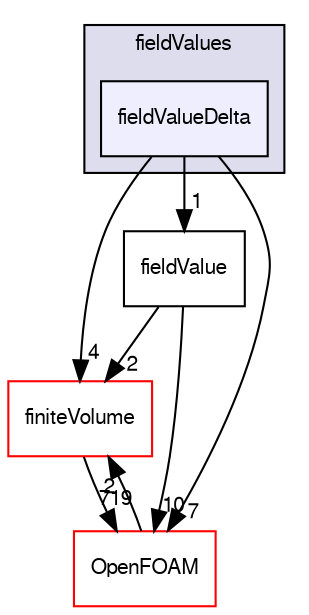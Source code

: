 digraph "src/postProcessing/functionObjects/field/fieldValues/fieldValueDelta" {
  bgcolor=transparent;
  compound=true
  node [ fontsize="10", fontname="FreeSans"];
  edge [ labelfontsize="10", labelfontname="FreeSans"];
  subgraph clusterdir_1bce965a5bf38e495a5f169c678f6b15 {
    graph [ bgcolor="#ddddee", pencolor="black", label="fieldValues" fontname="FreeSans", fontsize="10", URL="dir_1bce965a5bf38e495a5f169c678f6b15.html"]
  dir_c8c4e637a5dd2bd81ac41de9b9335942 [shape=box, label="fieldValueDelta", style="filled", fillcolor="#eeeeff", pencolor="black", URL="dir_c8c4e637a5dd2bd81ac41de9b9335942.html"];
  }
  dir_9bd15774b555cf7259a6fa18f99fe99b [shape=box label="finiteVolume" color="red" URL="dir_9bd15774b555cf7259a6fa18f99fe99b.html"];
  dir_ad1cec5e636c5b8f5e13841269237d3b [shape=box label="fieldValue" URL="dir_ad1cec5e636c5b8f5e13841269237d3b.html"];
  dir_c5473ff19b20e6ec4dfe5c310b3778a8 [shape=box label="OpenFOAM" color="red" URL="dir_c5473ff19b20e6ec4dfe5c310b3778a8.html"];
  dir_9bd15774b555cf7259a6fa18f99fe99b->dir_c5473ff19b20e6ec4dfe5c310b3778a8 [headlabel="719", labeldistance=1.5 headhref="dir_000727_001706.html"];
  dir_ad1cec5e636c5b8f5e13841269237d3b->dir_9bd15774b555cf7259a6fa18f99fe99b [headlabel="2", labeldistance=1.5 headhref="dir_002278_000727.html"];
  dir_ad1cec5e636c5b8f5e13841269237d3b->dir_c5473ff19b20e6ec4dfe5c310b3778a8 [headlabel="10", labeldistance=1.5 headhref="dir_002278_001706.html"];
  dir_c5473ff19b20e6ec4dfe5c310b3778a8->dir_9bd15774b555cf7259a6fa18f99fe99b [headlabel="2", labeldistance=1.5 headhref="dir_001706_000727.html"];
  dir_c8c4e637a5dd2bd81ac41de9b9335942->dir_9bd15774b555cf7259a6fa18f99fe99b [headlabel="4", labeldistance=1.5 headhref="dir_002279_000727.html"];
  dir_c8c4e637a5dd2bd81ac41de9b9335942->dir_ad1cec5e636c5b8f5e13841269237d3b [headlabel="1", labeldistance=1.5 headhref="dir_002279_002278.html"];
  dir_c8c4e637a5dd2bd81ac41de9b9335942->dir_c5473ff19b20e6ec4dfe5c310b3778a8 [headlabel="7", labeldistance=1.5 headhref="dir_002279_001706.html"];
}

